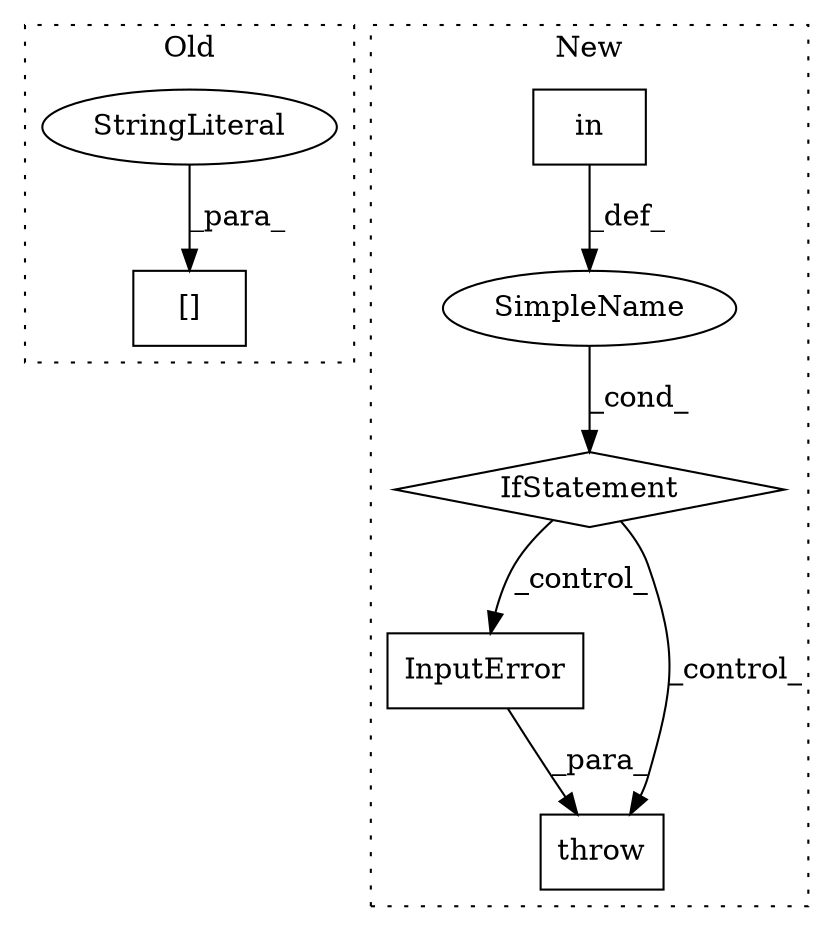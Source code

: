 digraph G {
subgraph cluster0 {
1 [label="[]" a="2" s="3731,3750" l="12,1" shape="box"];
6 [label="StringLiteral" a="45" s="3743" l="7" shape="ellipse"];
label = "Old";
style="dotted";
}
subgraph cluster1 {
2 [label="InputError" a="32" s="4167,4191" l="11,1" shape="box"];
3 [label="throw" a="53" s="4161" l="6" shape="box"];
4 [label="IfStatement" a="25" s="3884,3923" l="10,2" shape="diamond"];
5 [label="SimpleName" a="42" s="" l="" shape="ellipse"];
7 [label="in" a="105" s="3894" l="29" shape="box"];
label = "New";
style="dotted";
}
2 -> 3 [label="_para_"];
4 -> 2 [label="_control_"];
4 -> 3 [label="_control_"];
5 -> 4 [label="_cond_"];
6 -> 1 [label="_para_"];
7 -> 5 [label="_def_"];
}